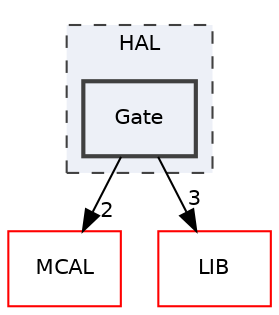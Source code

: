 digraph "HAL/Gate"
{
 // LATEX_PDF_SIZE
  edge [fontname="Helvetica",fontsize="10",labelfontname="Helvetica",labelfontsize="10"];
  node [fontname="Helvetica",fontsize="10",shape=record];
  compound=true
  subgraph clusterdir_c5b59151d6c1325e022e4ba605eb40f8 {
    graph [ bgcolor="#edf0f7", pencolor="grey25", style="filled,dashed,", label="HAL", fontname="Helvetica", fontsize="10", URL="dir_c5b59151d6c1325e022e4ba605eb40f8.html"]
  dir_0e9cb4bfba6953c8990d5633beadc739 [shape=box, label="Gate", style="filled,bold,", fillcolor="#edf0f7", color="grey25", URL="dir_0e9cb4bfba6953c8990d5633beadc739.html"];
  }
  dir_aeef58f5a946ad8e66cca46db86d7cf5 [shape=box, label="MCAL", style="", fillcolor="#edf0f7", color="red", URL="dir_aeef58f5a946ad8e66cca46db86d7cf5.html"];
  dir_c49787b21523dfcd643eafa322448430 [shape=box, label="LIB", style="", fillcolor="#edf0f7", color="red", URL="dir_c49787b21523dfcd643eafa322448430.html"];
  dir_0e9cb4bfba6953c8990d5633beadc739->dir_aeef58f5a946ad8e66cca46db86d7cf5 [headlabel="2", labeldistance=1.5 headhref="dir_000003_000009.html"];
  dir_0e9cb4bfba6953c8990d5633beadc739->dir_c49787b21523dfcd643eafa322448430 [headlabel="3", labeldistance=1.5 headhref="dir_000003_000007.html"];
}
